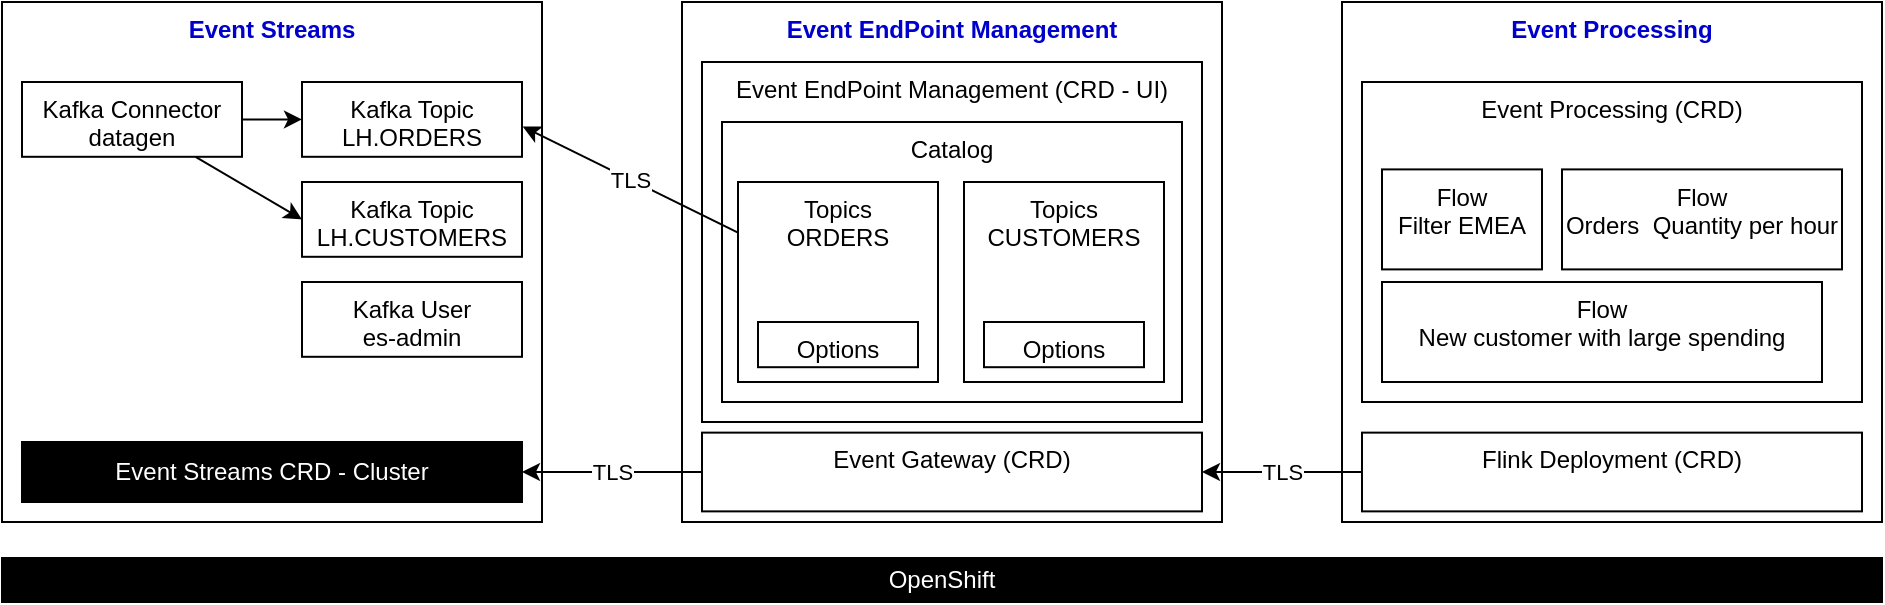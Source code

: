 <mxfile version="27.0.5" pages="2">
  <diagram name="Page-1" id="YvG3G-DKzLpsywxGTCxs">
    <mxGraphModel dx="1181" dy="686" grid="1" gridSize="10" guides="1" tooltips="1" connect="1" arrows="1" fold="1" page="1" pageScale="1" pageWidth="1169" pageHeight="827" math="0" shadow="0">
      <root>
        <mxCell id="0" />
        <mxCell id="1" parent="0" />
        <mxCell id="ZE22coVTS7m1IOgS9hnd-1" value="Event Streams" style="rounded=0;whiteSpace=wrap;html=1;verticalAlign=top;fontColor=#0000CC;fontStyle=1" vertex="1" parent="1">
          <mxGeometry x="80" y="120" width="270" height="260" as="geometry" />
        </mxCell>
        <mxCell id="ZE22coVTS7m1IOgS9hnd-2" value="Kafka Topic&lt;div&gt;LH.ORDERS&lt;/div&gt;" style="rounded=0;whiteSpace=wrap;html=1;verticalAlign=top;" vertex="1" parent="1">
          <mxGeometry x="230" y="160" width="110" height="37.401" as="geometry" />
        </mxCell>
        <mxCell id="ZE22coVTS7m1IOgS9hnd-3" value="Kafka Topic&lt;div&gt;LH.CUSTOMERS&lt;/div&gt;" style="rounded=0;whiteSpace=wrap;html=1;verticalAlign=top;" vertex="1" parent="1">
          <mxGeometry x="230" y="210" width="110" height="37.401" as="geometry" />
        </mxCell>
        <mxCell id="ZE22coVTS7m1IOgS9hnd-4" value="Kafka User&lt;div&gt;es-admin&lt;/div&gt;" style="rounded=0;whiteSpace=wrap;html=1;verticalAlign=top;" vertex="1" parent="1">
          <mxGeometry x="230" y="260" width="110" height="37.401" as="geometry" />
        </mxCell>
        <mxCell id="ZE22coVTS7m1IOgS9hnd-7" style="rounded=0;orthogonalLoop=1;jettySize=auto;html=1;" edge="1" parent="1" source="ZE22coVTS7m1IOgS9hnd-5" target="ZE22coVTS7m1IOgS9hnd-2">
          <mxGeometry relative="1" as="geometry" />
        </mxCell>
        <mxCell id="ZE22coVTS7m1IOgS9hnd-8" style="rounded=0;orthogonalLoop=1;jettySize=auto;html=1;entryX=0;entryY=0.5;entryDx=0;entryDy=0;" edge="1" parent="1" source="ZE22coVTS7m1IOgS9hnd-5" target="ZE22coVTS7m1IOgS9hnd-3">
          <mxGeometry relative="1" as="geometry" />
        </mxCell>
        <mxCell id="ZE22coVTS7m1IOgS9hnd-5" value="Kafka Connector&lt;div&gt;datagen&lt;/div&gt;" style="rounded=0;whiteSpace=wrap;html=1;verticalAlign=top;" vertex="1" parent="1">
          <mxGeometry x="90" y="160" width="110" height="37.401" as="geometry" />
        </mxCell>
        <mxCell id="ZE22coVTS7m1IOgS9hnd-9" value="&lt;font style=&quot;color: rgb(0, 0, 204);&quot;&gt;Event EndPoint Management&lt;/font&gt;" style="rounded=0;whiteSpace=wrap;html=1;verticalAlign=top;fontStyle=1" vertex="1" parent="1">
          <mxGeometry x="420" y="120" width="270" height="260" as="geometry" />
        </mxCell>
        <mxCell id="ZE22coVTS7m1IOgS9hnd-10" value="Event Streams CRD - Cluster" style="rounded=0;whiteSpace=wrap;html=1;fillColor=light-dark(#000000,#000000);fontColor=#FFFFFF;" vertex="1" parent="1">
          <mxGeometry x="90" y="340" width="250" height="30" as="geometry" />
        </mxCell>
        <mxCell id="ZE22coVTS7m1IOgS9hnd-11" value="Event EndPoint Management (CRD - UI)" style="rounded=0;whiteSpace=wrap;html=1;verticalAlign=top;" vertex="1" parent="1">
          <mxGeometry x="430" y="150" width="250" height="180" as="geometry" />
        </mxCell>
        <mxCell id="ZE22coVTS7m1IOgS9hnd-18" value="TLS" style="rounded=0;orthogonalLoop=1;jettySize=auto;html=1;" edge="1" parent="1" source="ZE22coVTS7m1IOgS9hnd-12" target="ZE22coVTS7m1IOgS9hnd-10">
          <mxGeometry relative="1" as="geometry" />
        </mxCell>
        <mxCell id="ZE22coVTS7m1IOgS9hnd-12" value="Event Gateway (CRD)" style="rounded=0;whiteSpace=wrap;html=1;verticalAlign=top;" vertex="1" parent="1">
          <mxGeometry x="430" y="335.315" width="250" height="39.37" as="geometry" />
        </mxCell>
        <mxCell id="ZE22coVTS7m1IOgS9hnd-13" value="Event Processing" style="rounded=0;whiteSpace=wrap;html=1;verticalAlign=top;fontColor=#0000CC;fontStyle=1" vertex="1" parent="1">
          <mxGeometry x="750" y="120" width="270" height="260" as="geometry" />
        </mxCell>
        <mxCell id="ZE22coVTS7m1IOgS9hnd-14" value="Event Processing (CRD)" style="rounded=0;whiteSpace=wrap;html=1;verticalAlign=top;" vertex="1" parent="1">
          <mxGeometry x="760" y="160" width="250" height="160" as="geometry" />
        </mxCell>
        <mxCell id="ZE22coVTS7m1IOgS9hnd-17" value="TLS" style="rounded=0;orthogonalLoop=1;jettySize=auto;html=1;entryX=1;entryY=0.5;entryDx=0;entryDy=0;" edge="1" parent="1" source="ZE22coVTS7m1IOgS9hnd-15" target="ZE22coVTS7m1IOgS9hnd-12">
          <mxGeometry relative="1" as="geometry" />
        </mxCell>
        <mxCell id="ZE22coVTS7m1IOgS9hnd-15" value="Flink Deployment (CRD)" style="rounded=0;whiteSpace=wrap;html=1;verticalAlign=top;" vertex="1" parent="1">
          <mxGeometry x="760" y="335.315" width="250" height="39.37" as="geometry" />
        </mxCell>
        <mxCell id="ZE22coVTS7m1IOgS9hnd-16" value="OpenShift" style="rounded=0;whiteSpace=wrap;html=1;strokeColor=default;align=center;verticalAlign=middle;fontFamily=Helvetica;fontSize=12;fontColor=#FFFFFF;fillColor=light-dark(#000000,#000000);" vertex="1" parent="1">
          <mxGeometry x="80" y="398" width="940" height="22" as="geometry" />
        </mxCell>
        <mxCell id="ZE22coVTS7m1IOgS9hnd-19" value="Catalog" style="rounded=0;whiteSpace=wrap;html=1;verticalAlign=top;" vertex="1" parent="1">
          <mxGeometry x="440" y="180" width="230" height="140" as="geometry" />
        </mxCell>
        <mxCell id="ZE22coVTS7m1IOgS9hnd-25" value="TLS" style="rounded=0;orthogonalLoop=1;jettySize=auto;html=1;entryX=1.003;entryY=0.596;entryDx=0;entryDy=0;entryPerimeter=0;" edge="1" parent="1" source="ZE22coVTS7m1IOgS9hnd-20" target="ZE22coVTS7m1IOgS9hnd-2">
          <mxGeometry relative="1" as="geometry" />
        </mxCell>
        <mxCell id="ZE22coVTS7m1IOgS9hnd-20" value="Topics&lt;div&gt;ORDERS&lt;/div&gt;" style="rounded=0;whiteSpace=wrap;html=1;verticalAlign=top;" vertex="1" parent="1">
          <mxGeometry x="448" y="210" width="100" height="100" as="geometry" />
        </mxCell>
        <mxCell id="ZE22coVTS7m1IOgS9hnd-21" value="Options" style="rounded=0;whiteSpace=wrap;html=1;verticalAlign=top;" vertex="1" parent="1">
          <mxGeometry x="458" y="280" width="80" height="22.6" as="geometry" />
        </mxCell>
        <mxCell id="ZE22coVTS7m1IOgS9hnd-22" value="Flow&lt;div&gt;Filter EMEA&lt;/div&gt;" style="rounded=0;whiteSpace=wrap;html=1;verticalAlign=top;" vertex="1" parent="1">
          <mxGeometry x="770" y="203.7" width="80" height="50" as="geometry" />
        </mxCell>
        <mxCell id="ZE22coVTS7m1IOgS9hnd-23" value="Topics&lt;div&gt;CUSTOMERS&lt;/div&gt;" style="rounded=0;whiteSpace=wrap;html=1;verticalAlign=top;" vertex="1" parent="1">
          <mxGeometry x="561" y="210" width="100" height="100" as="geometry" />
        </mxCell>
        <mxCell id="ZE22coVTS7m1IOgS9hnd-24" value="Options" style="rounded=0;whiteSpace=wrap;html=1;verticalAlign=top;" vertex="1" parent="1">
          <mxGeometry x="571" y="280" width="80" height="22.6" as="geometry" />
        </mxCell>
        <mxCell id="ZE22coVTS7m1IOgS9hnd-26" value="Flow&lt;div&gt;New customer with large spending&lt;/div&gt;" style="rounded=0;whiteSpace=wrap;html=1;verticalAlign=top;" vertex="1" parent="1">
          <mxGeometry x="770" y="260" width="220" height="50" as="geometry" />
        </mxCell>
        <mxCell id="ZE22coVTS7m1IOgS9hnd-27" value="Flow&lt;br&gt;&lt;div&gt;&lt;span style=&quot;background-color: transparent; color: light-dark(rgb(0, 0, 0), rgb(255, 255, 255));&quot;&gt;Orders&lt;/span&gt;&lt;span style=&quot;background-color: transparent; color: light-dark(rgb(0, 0, 0), rgb(255, 255, 255));&quot;&gt;&amp;nbsp;&amp;nbsp;&lt;/span&gt;Quantity per hour&lt;/div&gt;" style="rounded=0;whiteSpace=wrap;html=1;verticalAlign=top;" vertex="1" parent="1">
          <mxGeometry x="860" y="203.7" width="140" height="50" as="geometry" />
        </mxCell>
      </root>
    </mxGraphModel>
  </diagram>
  <diagram id="iY0vf6ZUvWpR53LhI9WM" name="Connector">
    <mxGraphModel dx="2066" dy="1201" grid="1" gridSize="10" guides="1" tooltips="1" connect="1" arrows="1" fold="1" page="1" pageScale="1" pageWidth="1169" pageHeight="827" math="0" shadow="0">
      <root>
        <mxCell id="0" />
        <mxCell id="1" parent="0" />
        <UserObject label="├───topics (each topic folder contains sample.json et schema.avro)&#xa;│&amp;nbsp; &amp;nbsp;├───ED.INDEX&#xa;│&amp;nbsp; &amp;nbsp;├───ED.PMAX&#xa;│&amp;nbsp; &amp;nbsp;├───ED.PCUR&#xa;├───src&#xa;│&amp;nbsp; &amp;nbsp;└───main&#xa;│&amp;nbsp; &amp;nbsp; &amp;nbsp; &amp;nbsp;├───java&#xa;│&amp;nbsp; &amp;nbsp; &amp;nbsp; &amp;nbsp;│&amp;nbsp; &amp;nbsp;└───com&#xa;│&amp;nbsp; &amp;nbsp; &amp;nbsp; &amp;nbsp;│&amp;nbsp; &amp;nbsp; &amp;nbsp; &amp;nbsp;└───ibm&#xa;│&amp;nbsp; &amp;nbsp; &amp;nbsp; &amp;nbsp;│&amp;nbsp; &amp;nbsp; &amp;nbsp; &amp;nbsp; &amp;nbsp; &amp;nbsp;└───eventautomation&#xa;│&amp;nbsp; &amp;nbsp; &amp;nbsp; &amp;nbsp;│&amp;nbsp; &amp;nbsp; &amp;nbsp; &amp;nbsp; &amp;nbsp; &amp;nbsp; &amp;nbsp; &amp;nbsp;└───demos&#xa;│&amp;nbsp; &amp;nbsp; &amp;nbsp; &amp;nbsp;│&amp;nbsp; &amp;nbsp; &amp;nbsp; &amp;nbsp; &amp;nbsp; &amp;nbsp; &amp;nbsp; &amp;nbsp; &amp;nbsp; &amp;nbsp;└───loosehangerjeans&#xa;│&amp;nbsp; &amp;nbsp; &amp;nbsp; &amp;nbsp;│&amp;nbsp; &amp;nbsp; &amp;nbsp; &amp;nbsp; &amp;nbsp; &amp;nbsp; &amp;nbsp; &amp;nbsp; &amp;nbsp; &amp;nbsp; &amp;nbsp; &amp;nbsp;├───data (contains class for each type of data. Contains constructor, schema def, toString, ...)&#xa;│&amp;nbsp; &amp;nbsp; &amp;nbsp; &amp;nbsp;│&amp;nbsp; &amp;nbsp; &amp;nbsp; &amp;nbsp; &amp;nbsp; &amp;nbsp; &amp;nbsp; &amp;nbsp; &amp;nbsp; &amp;nbsp; &amp;nbsp; &amp;nbsp;├───generators (for each data type generate an instance of data )&#xa;│&amp;nbsp; &amp;nbsp; &amp;nbsp; &amp;nbsp;│&amp;nbsp; &amp;nbsp; &amp;nbsp; &amp;nbsp; &amp;nbsp; &amp;nbsp; &amp;nbsp; &amp;nbsp; &amp;nbsp; &amp;nbsp; &amp;nbsp; &amp;nbsp;├───tasks (Generates the events with run method)&#xa;│&amp;nbsp; &amp;nbsp; &amp;nbsp; &amp;nbsp;│&amp;nbsp; &amp;nbsp; &amp;nbsp; &amp;nbsp; &amp;nbsp; &amp;nbsp; &amp;nbsp; &amp;nbsp; &amp;nbsp; &amp;nbsp; &amp;nbsp; &amp;nbsp;└───utils (Util class (Generators) to generate random information)&#xa;│&amp;nbsp; &amp;nbsp; &amp;nbsp; &amp;nbsp;│&amp;nbsp; &amp;nbsp; &amp;nbsp; &amp;nbsp; &amp;nbsp; &amp;nbsp; &amp;nbsp; &amp;nbsp; &amp;nbsp; &amp;nbsp; &amp;nbsp; &amp;nbsp;DatagenHistoryGenerator.java Generates a historical week of Loosehanger events. The intention is that this is used the first time the connector is run, to provide an instant history of events for processing, to avoid new demos needing to wait for a backlog of events to be naturally generated)&#xa;│&amp;nbsp; &amp;nbsp; &amp;nbsp; &amp;nbsp;│&amp;nbsp; &amp;nbsp; &amp;nbsp; &amp;nbsp; &amp;nbsp; &amp;nbsp; &amp;nbsp; &amp;nbsp; &amp;nbsp; &amp;nbsp; &amp;nbsp; &amp;nbsp;DatagenSourceConfig.java (Hold all configuration properties, creates a&amp;nbsp; org.apache.kafka.common.config.ConfigDef)&#xa;│&amp;nbsp; &amp;nbsp; &amp;nbsp; &amp;nbsp;│&amp;nbsp; &amp;nbsp; &amp;nbsp; &amp;nbsp; &amp;nbsp; &amp;nbsp; &amp;nbsp; &amp;nbsp; &amp;nbsp; &amp;nbsp; &amp;nbsp; &amp;nbsp;DatagenSourceConnector.java (extends org.apache.kafka.connect.source.SourceConnector; start and stop connector, referred in Connector definition)&#xa;│&amp;nbsp; &amp;nbsp; &amp;nbsp; &amp;nbsp;│&amp;nbsp; &amp;nbsp; &amp;nbsp; &amp;nbsp; &amp;nbsp; &amp;nbsp; &amp;nbsp; &amp;nbsp; &amp;nbsp; &amp;nbsp; &amp;nbsp; &amp;nbsp;DatagenSourceTask.java (Tasks to be executed by the connector)&#xa;│&amp;nbsp; &amp;nbsp; &amp;nbsp; &amp;nbsp;└───resources&#xa;│&amp;nbsp; &amp;nbsp; &amp;nbsp; &amp;nbsp; &amp;nbsp; &amp;nbsp;└───data (Contains one CSV file with sample dummy data for reviews)" id="4XAO7XEO0EYRrpXm2i6U-1">
          <mxCell style="text;html=1;align=left;verticalAlign=top;whiteSpace=wrap;rounded=0;fontFamily=Courier New;" vertex="1" parent="1">
            <mxGeometry x="30" y="10" width="1040" height="400" as="geometry" />
          </mxCell>
        </UserObject>
        <mxCell id="4XAO7XEO0EYRrpXm2i6U-7" style="edgeStyle=orthogonalEdgeStyle;rounded=0;orthogonalLoop=1;jettySize=auto;html=1;endArrow=block;endFill=0;startSize=5.118;endSize=5.118;strokeWidth=1.181;" edge="1" parent="1" source="4XAO7XEO0EYRrpXm2i6U-2" target="4XAO7XEO0EYRrpXm2i6U-6">
          <mxGeometry relative="1" as="geometry" />
        </mxCell>
        <mxCell id="4XAO7XEO0EYRrpXm2i6U-2" value="DatagenSourceTask" style="swimlane;fontStyle=0;childLayout=stackLayout;horizontal=1;startSize=30;horizontalStack=0;resizeParent=1;resizeParentMax=0;resizeLast=0;collapsible=1;marginBottom=0;whiteSpace=wrap;html=1;" vertex="1" parent="1">
          <mxGeometry x="30" y="440" width="140" height="60" as="geometry" />
        </mxCell>
        <mxCell id="4XAO7XEO0EYRrpXm2i6U-6" value="SourceTask" style="swimlane;fontStyle=0;childLayout=stackLayout;horizontal=1;startSize=30;horizontalStack=0;resizeParent=1;resizeParentMax=0;resizeLast=0;collapsible=1;marginBottom=0;whiteSpace=wrap;html=1;" vertex="1" parent="1">
          <mxGeometry x="30" y="540" width="140" height="180" as="geometry" />
        </mxCell>
        <mxCell id="4XAO7XEO0EYRrpXm2i6U-21" value="taskClass()" style="text;strokeColor=none;fillColor=none;align=left;verticalAlign=middle;spacingLeft=4;spacingRight=4;overflow=hidden;points=[[0,0.5],[1,0.5]];portConstraint=eastwest;rotatable=0;whiteSpace=wrap;html=1;" vertex="1" parent="4XAO7XEO0EYRrpXm2i6U-6">
          <mxGeometry y="30" width="140" height="30" as="geometry" />
        </mxCell>
        <mxCell id="4XAO7XEO0EYRrpXm2i6U-22" value="taskConfigs()" style="text;strokeColor=none;fillColor=none;align=left;verticalAlign=middle;spacingLeft=4;spacingRight=4;overflow=hidden;points=[[0,0.5],[1,0.5]];portConstraint=eastwest;rotatable=0;whiteSpace=wrap;html=1;" vertex="1" parent="4XAO7XEO0EYRrpXm2i6U-6">
          <mxGeometry y="60" width="140" height="30" as="geometry" />
        </mxCell>
        <mxCell id="4XAO7XEO0EYRrpXm2i6U-23" value="start()" style="text;strokeColor=none;fillColor=none;align=left;verticalAlign=middle;spacingLeft=4;spacingRight=4;overflow=hidden;points=[[0,0.5],[1,0.5]];portConstraint=eastwest;rotatable=0;whiteSpace=wrap;html=1;" vertex="1" parent="4XAO7XEO0EYRrpXm2i6U-6">
          <mxGeometry y="90" width="140" height="30" as="geometry" />
        </mxCell>
        <mxCell id="4XAO7XEO0EYRrpXm2i6U-24" value="stop()" style="text;strokeColor=none;fillColor=none;align=left;verticalAlign=middle;spacingLeft=4;spacingRight=4;overflow=hidden;points=[[0,0.5],[1,0.5]];portConstraint=eastwest;rotatable=0;whiteSpace=wrap;html=1;" vertex="1" parent="4XAO7XEO0EYRrpXm2i6U-6">
          <mxGeometry y="120" width="140" height="30" as="geometry" />
        </mxCell>
        <mxCell id="4XAO7XEO0EYRrpXm2i6U-19" value="version()" style="text;strokeColor=none;fillColor=none;align=left;verticalAlign=middle;spacingLeft=4;spacingRight=4;overflow=hidden;points=[[0,0.5],[1,0.5]];portConstraint=eastwest;rotatable=0;whiteSpace=wrap;html=1;" vertex="1" parent="4XAO7XEO0EYRrpXm2i6U-6">
          <mxGeometry y="150" width="140" height="30" as="geometry" />
        </mxCell>
        <mxCell id="4XAO7XEO0EYRrpXm2i6U-8" style="edgeStyle=orthogonalEdgeStyle;rounded=0;orthogonalLoop=1;jettySize=auto;html=1;endArrow=block;endFill=0;startSize=5.118;endSize=5.118;strokeWidth=1.181;" edge="1" source="4XAO7XEO0EYRrpXm2i6U-9" target="4XAO7XEO0EYRrpXm2i6U-10" parent="1">
          <mxGeometry relative="1" as="geometry" />
        </mxCell>
        <mxCell id="4XAO7XEO0EYRrpXm2i6U-9" value="DatagenSourceConnector" style="swimlane;fontStyle=0;childLayout=stackLayout;horizontal=1;startSize=30;horizontalStack=0;resizeParent=1;resizeParentMax=0;resizeLast=0;collapsible=1;marginBottom=0;whiteSpace=wrap;html=1;" vertex="1" parent="1">
          <mxGeometry x="250" y="440" width="140" height="60" as="geometry" />
        </mxCell>
        <mxCell id="4XAO7XEO0EYRrpXm2i6U-10" value="SourceConnector" style="swimlane;fontStyle=0;childLayout=stackLayout;horizontal=1;startSize=30;horizontalStack=0;resizeParent=1;resizeParentMax=0;resizeLast=0;collapsible=1;marginBottom=0;whiteSpace=wrap;html=1;" vertex="1" parent="1">
          <mxGeometry x="250" y="540" width="140" height="210" as="geometry">
            <mxRectangle x="260" y="720" width="130" height="30" as="alternateBounds" />
          </mxGeometry>
        </mxCell>
        <mxCell id="4XAO7XEO0EYRrpXm2i6U-25" value="&lt;span style=&quot;color: rgb(0, 0, 0); font-family: Helvetica; font-size: 12px; font-style: normal; font-variant-ligatures: normal; font-variant-caps: normal; font-weight: 400; letter-spacing: normal; orphans: 2; text-align: center; text-indent: 0px; text-transform: none; widows: 2; word-spacing: 0px; -webkit-text-stroke-width: 0px; white-space: normal; background-color: rgb(236, 236, 236); text-decoration-thickness: initial; text-decoration-style: initial; text-decoration-color: initial; display: inline !important; float: none;&quot;&gt;config()&lt;/span&gt;" style="text;strokeColor=none;fillColor=none;align=left;verticalAlign=middle;spacingLeft=4;spacingRight=4;overflow=hidden;points=[[0,0.5],[1,0.5]];portConstraint=eastwest;rotatable=0;whiteSpace=wrap;html=1;" vertex="1" parent="4XAO7XEO0EYRrpXm2i6U-10">
          <mxGeometry y="30" width="140" height="30" as="geometry" />
        </mxCell>
        <mxCell id="4XAO7XEO0EYRrpXm2i6U-30" value="&lt;span style=&quot;text-align: center;&quot;&gt;taskClass()&lt;/span&gt;" style="text;strokeColor=none;fillColor=none;align=left;verticalAlign=middle;spacingLeft=4;spacingRight=4;overflow=hidden;points=[[0,0.5],[1,0.5]];portConstraint=eastwest;rotatable=0;whiteSpace=wrap;html=1;" vertex="1" parent="4XAO7XEO0EYRrpXm2i6U-10">
          <mxGeometry y="60" width="140" height="30" as="geometry" />
        </mxCell>
        <mxCell id="4XAO7XEO0EYRrpXm2i6U-32" value="&lt;span style=&quot;text-align: center;&quot;&gt;taskConfigs()&lt;/span&gt;" style="text;strokeColor=none;fillColor=none;align=left;verticalAlign=middle;spacingLeft=4;spacingRight=4;overflow=hidden;points=[[0,0.5],[1,0.5]];portConstraint=eastwest;rotatable=0;whiteSpace=wrap;html=1;" vertex="1" parent="4XAO7XEO0EYRrpXm2i6U-10">
          <mxGeometry y="90" width="140" height="30" as="geometry" />
        </mxCell>
        <mxCell id="4XAO7XEO0EYRrpXm2i6U-31" value="start()" style="text;strokeColor=none;fillColor=none;align=left;verticalAlign=middle;spacingLeft=4;spacingRight=4;overflow=hidden;points=[[0,0.5],[1,0.5]];portConstraint=eastwest;rotatable=0;whiteSpace=wrap;html=1;" vertex="1" parent="4XAO7XEO0EYRrpXm2i6U-10">
          <mxGeometry y="120" width="140" height="30" as="geometry" />
        </mxCell>
        <mxCell id="4XAO7XEO0EYRrpXm2i6U-26" value="stop()" style="text;strokeColor=none;fillColor=none;align=left;verticalAlign=middle;spacingLeft=4;spacingRight=4;overflow=hidden;points=[[0,0.5],[1,0.5]];portConstraint=eastwest;rotatable=0;whiteSpace=wrap;html=1;" vertex="1" parent="4XAO7XEO0EYRrpXm2i6U-10">
          <mxGeometry y="150" width="140" height="30" as="geometry" />
        </mxCell>
        <mxCell id="4XAO7XEO0EYRrpXm2i6U-27" value="version()" style="text;strokeColor=none;fillColor=none;align=left;verticalAlign=middle;spacingLeft=4;spacingRight=4;overflow=hidden;points=[[0,0.5],[1,0.5]];portConstraint=eastwest;rotatable=0;whiteSpace=wrap;html=1;" vertex="1" parent="4XAO7XEO0EYRrpXm2i6U-10">
          <mxGeometry y="180" width="140" height="30" as="geometry" />
        </mxCell>
        <mxCell id="4XAO7XEO0EYRrpXm2i6U-11" style="edgeStyle=orthogonalEdgeStyle;rounded=0;orthogonalLoop=1;jettySize=auto;html=1;endArrow=block;endFill=0;startSize=5.118;endSize=5.118;strokeWidth=1.181;" edge="1" source="4XAO7XEO0EYRrpXm2i6U-12" target="4XAO7XEO0EYRrpXm2i6U-13" parent="1">
          <mxGeometry relative="1" as="geometry" />
        </mxCell>
        <mxCell id="4XAO7XEO0EYRrpXm2i6U-12" value="OnlineOrdersTask" style="swimlane;fontStyle=0;childLayout=stackLayout;horizontal=1;startSize=30;horizontalStack=0;resizeParent=1;resizeParentMax=0;resizeLast=0;collapsible=1;marginBottom=0;whiteSpace=wrap;html=1;" vertex="1" parent="1">
          <mxGeometry x="440" y="440" width="140" height="60" as="geometry" />
        </mxCell>
        <mxCell id="4XAO7XEO0EYRrpXm2i6U-13" value="TimerTask" style="swimlane;fontStyle=0;childLayout=stackLayout;horizontal=1;startSize=30;horizontalStack=0;resizeParent=1;resizeParentMax=0;resizeLast=0;collapsible=1;marginBottom=0;whiteSpace=wrap;html=1;" vertex="1" parent="1">
          <mxGeometry x="440" y="540" width="140" height="60" as="geometry" />
        </mxCell>
        <mxCell id="4XAO7XEO0EYRrpXm2i6U-33" value="run()" style="text;strokeColor=none;fillColor=none;align=left;verticalAlign=middle;spacingLeft=4;spacingRight=4;overflow=hidden;points=[[0,0.5],[1,0.5]];portConstraint=eastwest;rotatable=0;whiteSpace=wrap;html=1;" vertex="1" parent="4XAO7XEO0EYRrpXm2i6U-13">
          <mxGeometry y="30" width="140" height="30" as="geometry" />
        </mxCell>
        <mxCell id="4XAO7XEO0EYRrpXm2i6U-14" style="edgeStyle=orthogonalEdgeStyle;rounded=0;orthogonalLoop=1;jettySize=auto;html=1;endArrow=block;endFill=0;startSize=5.118;endSize=5.118;strokeWidth=1.181;" edge="1" source="4XAO7XEO0EYRrpXm2i6U-15" target="4XAO7XEO0EYRrpXm2i6U-16" parent="1">
          <mxGeometry relative="1" as="geometry" />
        </mxCell>
        <mxCell id="4XAO7XEO0EYRrpXm2i6U-15" value="OrderGenerator" style="swimlane;fontStyle=0;childLayout=stackLayout;horizontal=1;startSize=30;horizontalStack=0;resizeParent=1;resizeParentMax=0;resizeLast=0;collapsible=1;marginBottom=0;whiteSpace=wrap;html=1;" vertex="1" parent="1">
          <mxGeometry x="650" y="440" width="140" height="60" as="geometry" />
        </mxCell>
        <mxCell id="4XAO7XEO0EYRrpXm2i6U-16" value="Generator" style="swimlane;fontStyle=0;childLayout=stackLayout;horizontal=1;startSize=30;horizontalStack=0;resizeParent=1;resizeParentMax=0;resizeLast=0;collapsible=1;marginBottom=0;whiteSpace=wrap;html=1;" vertex="1" parent="1">
          <mxGeometry x="650" y="540" width="140" height="60" as="geometry" />
        </mxCell>
      </root>
    </mxGraphModel>
  </diagram>
</mxfile>
